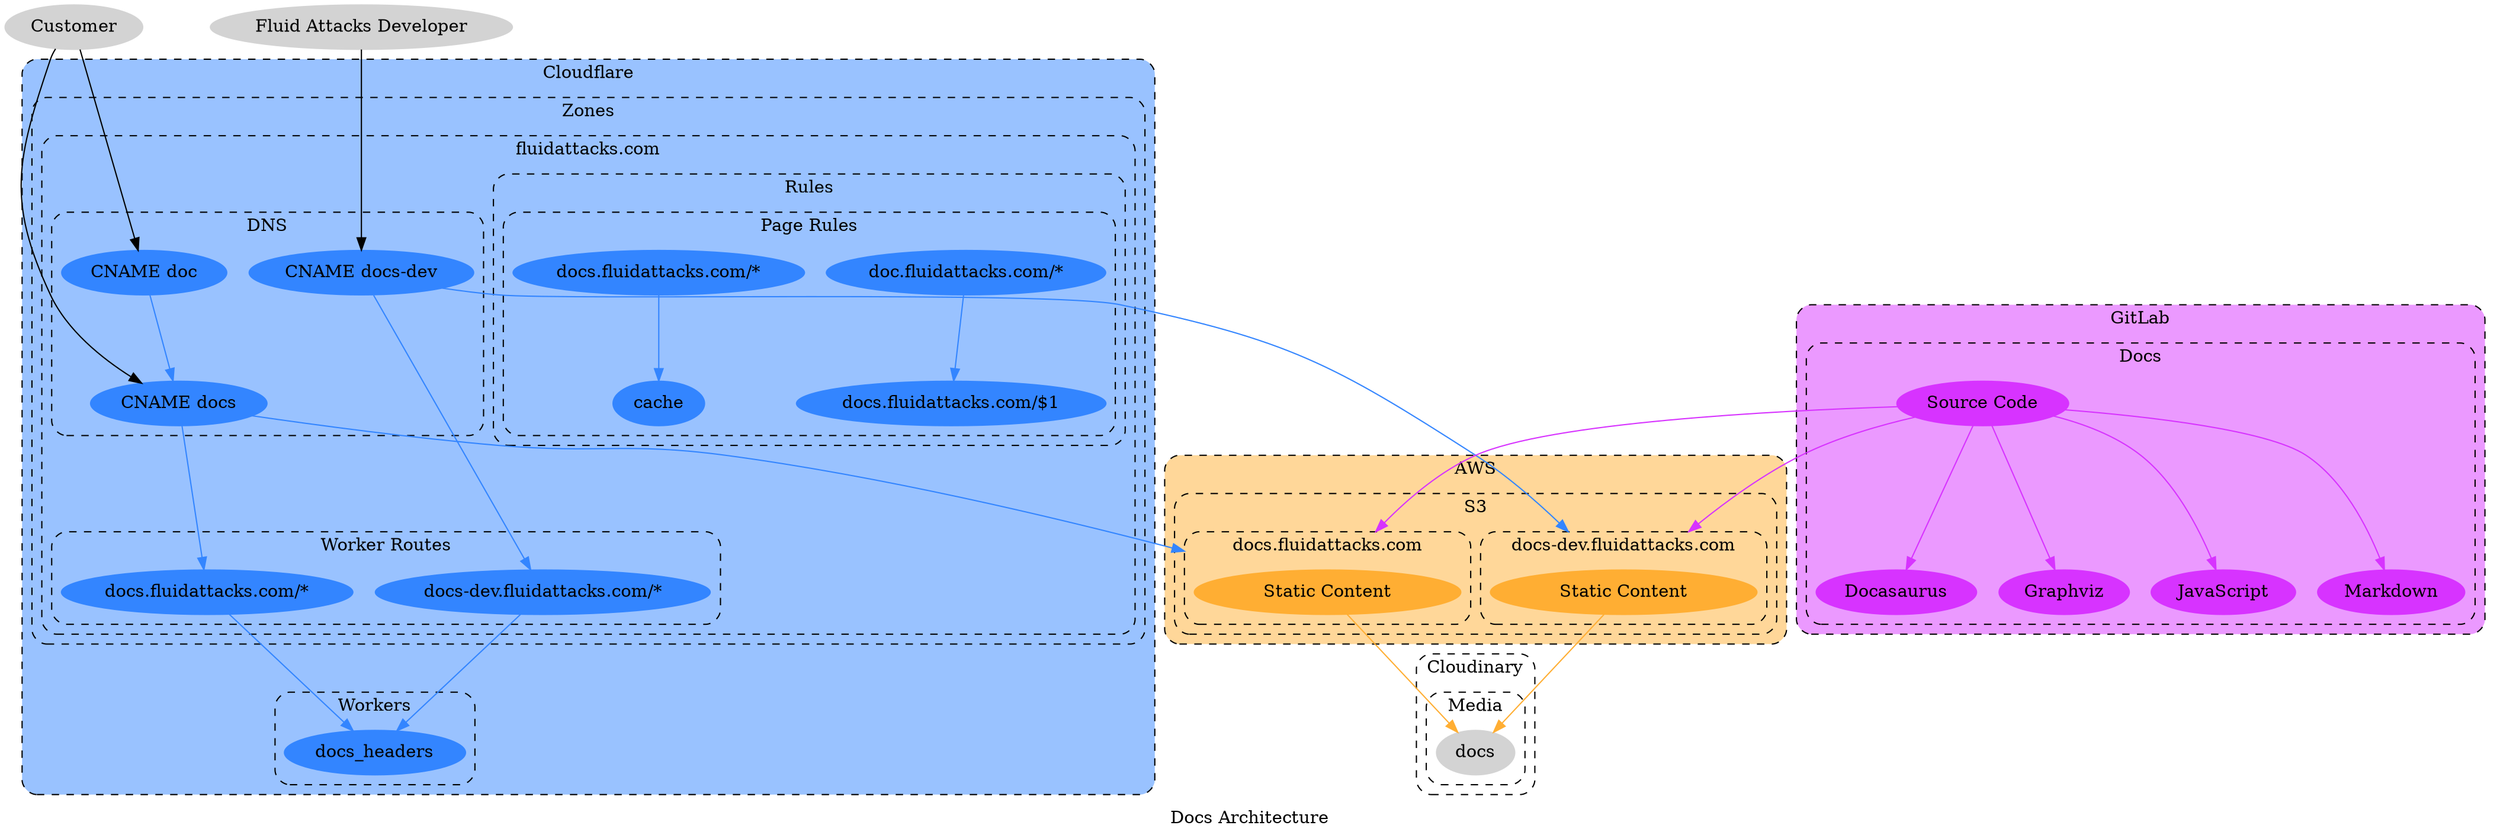 // SPDX-FileCopyrightText: 2022 Fluid Attacks <development@fluidattacks.com>
//
// SPDX-License-Identifier: MPL-2.0

digraph docs {
  label="Docs Architecture"
  compound="true"
  scale="scalexy"

  node[style="filled"]
  graph[style="dashed,rounded"]

  subgraph cluster_aws {
    label="AWS"
    bgcolor="0.1 0.4 1.0"
    node[color="0.1 0.8 1.0"]

    subgraph cluster_aws_s3 {
      label="S3"

      subgraph cluster_aws_s3_docs_dev {
        label="docs-dev.fluidattacks.com"

        aws_s3_docs_dev_static[label="Static Content" width="3.0"]
      }

      subgraph cluster_aws_s3_docs_prod {
        label="docs.fluidattacks.com"

        aws_s3_docs_prod_static[label="Static Content" width="3.0"]
      }
    }
  }

  subgraph cluster_cloudflare {
    label="Cloudflare"
    bgcolor="0.6 0.4 1.0"
    node[color="0.6 0.8 1.0"]

    subgraph cluster_cloudflare_workers {
      label="Workers"

      cluster_cloudflare_workers_docs_headers[label="docs_headers"]
    }

    subgraph cluster_cloudflare_zones {
      label="Zones"

      subgraph cluster_cloudflare_zone_fluidattacks_com {
        label="fluidattacks.com"

        subgraph cluster_cloudflare_zone_fluidattacks_com_dns_docs {
          label="DNS"

          cloudflare_zone_fluidattacks_com_dns_cname_doc[label="CNAME doc"]
          cloudflare_zone_fluidattacks_com_dns_cname_docs[label="CNAME docs"]
          cloudflare_zone_fluidattacks_com_dns_cname_docs_dev[label="CNAME docs-dev"]
        }

        subgraph cluster_cloudflare_zone_fluidattacks_com_rules {
          label="Rules"

          subgraph cluster_cloudflare_zone_fluidattacks_com_rules_page {
            label="Page Rules"

            cloudflare_zone_fluidattacks_com_rules_page_doc[label="doc.fluidattacks.com/*"]
            cloudflare_zone_fluidattacks_com_rules_page_doc_forward[label="docs.fluidattacks.com/$1"]
            cloudflare_zone_fluidattacks_com_rules_page_docs[label="docs.fluidattacks.com/*"]
            cloudflare_zone_fluidattacks_com_rules_page_docs_cache[label="cache"]
          }
        }

        subgraph cluster_cloudflare_zone_fluidattacks_com_worker_routes {
          label="Worker Routes"

          cloudflare_zone_fluidattacks_com_worker_route_dev[label="docs-dev.fluidattacks.com/*"]
          cloudflare_zone_fluidattacks_com_worker_route_prod[label="docs.fluidattacks.com/*"]
        }
      }
    }
  }

  subgraph cluster_cloudinary {
    label="Cloudinary"
    bgcolor="/x11/white"
    node[color="/x11/lightgray"]

    subgraph cluster_cloudinary_media {
      label="Media"

      cloudinary_media_docs[label="docs"]
    }
  }

  subgraph cluster_gitlab {
    label="GitLab"
    bgcolor="0.8 0.4 1.0"
    node[color="0.8 0.8 1.0"]

    subgraph cluster_gitlab_docs {
      label="Docs"

      gitlab_docs[label="Source Code"]
      gitlab_docs_docasaurus[label="Docasaurus"]
      gitlab_docs_graphviz[label="Graphviz"]
      gitlab_docs_javascript[label="JavaScript"]
      gitlab_docs_markdown[label="Markdown"]
    }
  }

  node[color="/x11/lightgray"]
  customer[label="Customer"]
  fluid_attacks_developer[label="Fluid Attacks Developer"]

  edge[color="0.1 0.8 1.0"]
  aws_s3_docs_dev_static -> cloudinary_media_docs[]
  aws_s3_docs_prod_static -> cloudinary_media_docs[]

  edge[color="0.6 0.8 1.0"]
  cloudflare_zone_fluidattacks_com_worker_route_dev -> cluster_cloudflare_workers_docs_headers[]
  cloudflare_zone_fluidattacks_com_worker_route_prod -> cluster_cloudflare_workers_docs_headers[]
  cloudflare_zone_fluidattacks_com_dns_cname_doc -> cloudflare_zone_fluidattacks_com_dns_cname_docs[]
  cloudflare_zone_fluidattacks_com_dns_cname_docs -> cloudflare_zone_fluidattacks_com_worker_route_prod[]
  cloudflare_zone_fluidattacks_com_dns_cname_docs_dev -> cloudflare_zone_fluidattacks_com_worker_route_dev[]
  cloudflare_zone_fluidattacks_com_dns_cname_docs -> aws_s3_docs_prod_static[lhead="cluster_aws_s3_docs_prod"]
  cloudflare_zone_fluidattacks_com_dns_cname_docs_dev -> aws_s3_docs_dev_static[lhead="cluster_aws_s3_docs_dev"]
  cloudflare_zone_fluidattacks_com_rules_page_doc -> cloudflare_zone_fluidattacks_com_rules_page_doc_forward[]
  cloudflare_zone_fluidattacks_com_rules_page_docs -> cloudflare_zone_fluidattacks_com_rules_page_docs_cache[]

  edge[color="0.8 0.8 1.0"]
  gitlab_docs -> aws_s3_docs_dev_static[lhead="cluster_aws_s3_docs_dev"]
  gitlab_docs -> aws_s3_docs_prod_static[lhead="cluster_aws_s3_docs_prod"]
  gitlab_docs -> gitlab_docs_docasaurus[]
  gitlab_docs -> gitlab_docs_graphviz[]
  gitlab_docs -> gitlab_docs_javascript[]
  gitlab_docs -> gitlab_docs_markdown[]

  edge[color="/x11/black"]
  customer -> cloudflare_zone_fluidattacks_com_dns_cname_doc[]
  customer -> cloudflare_zone_fluidattacks_com_dns_cname_docs[]
  fluid_attacks_developer -> cloudflare_zone_fluidattacks_com_dns_cname_docs_dev[]
}

